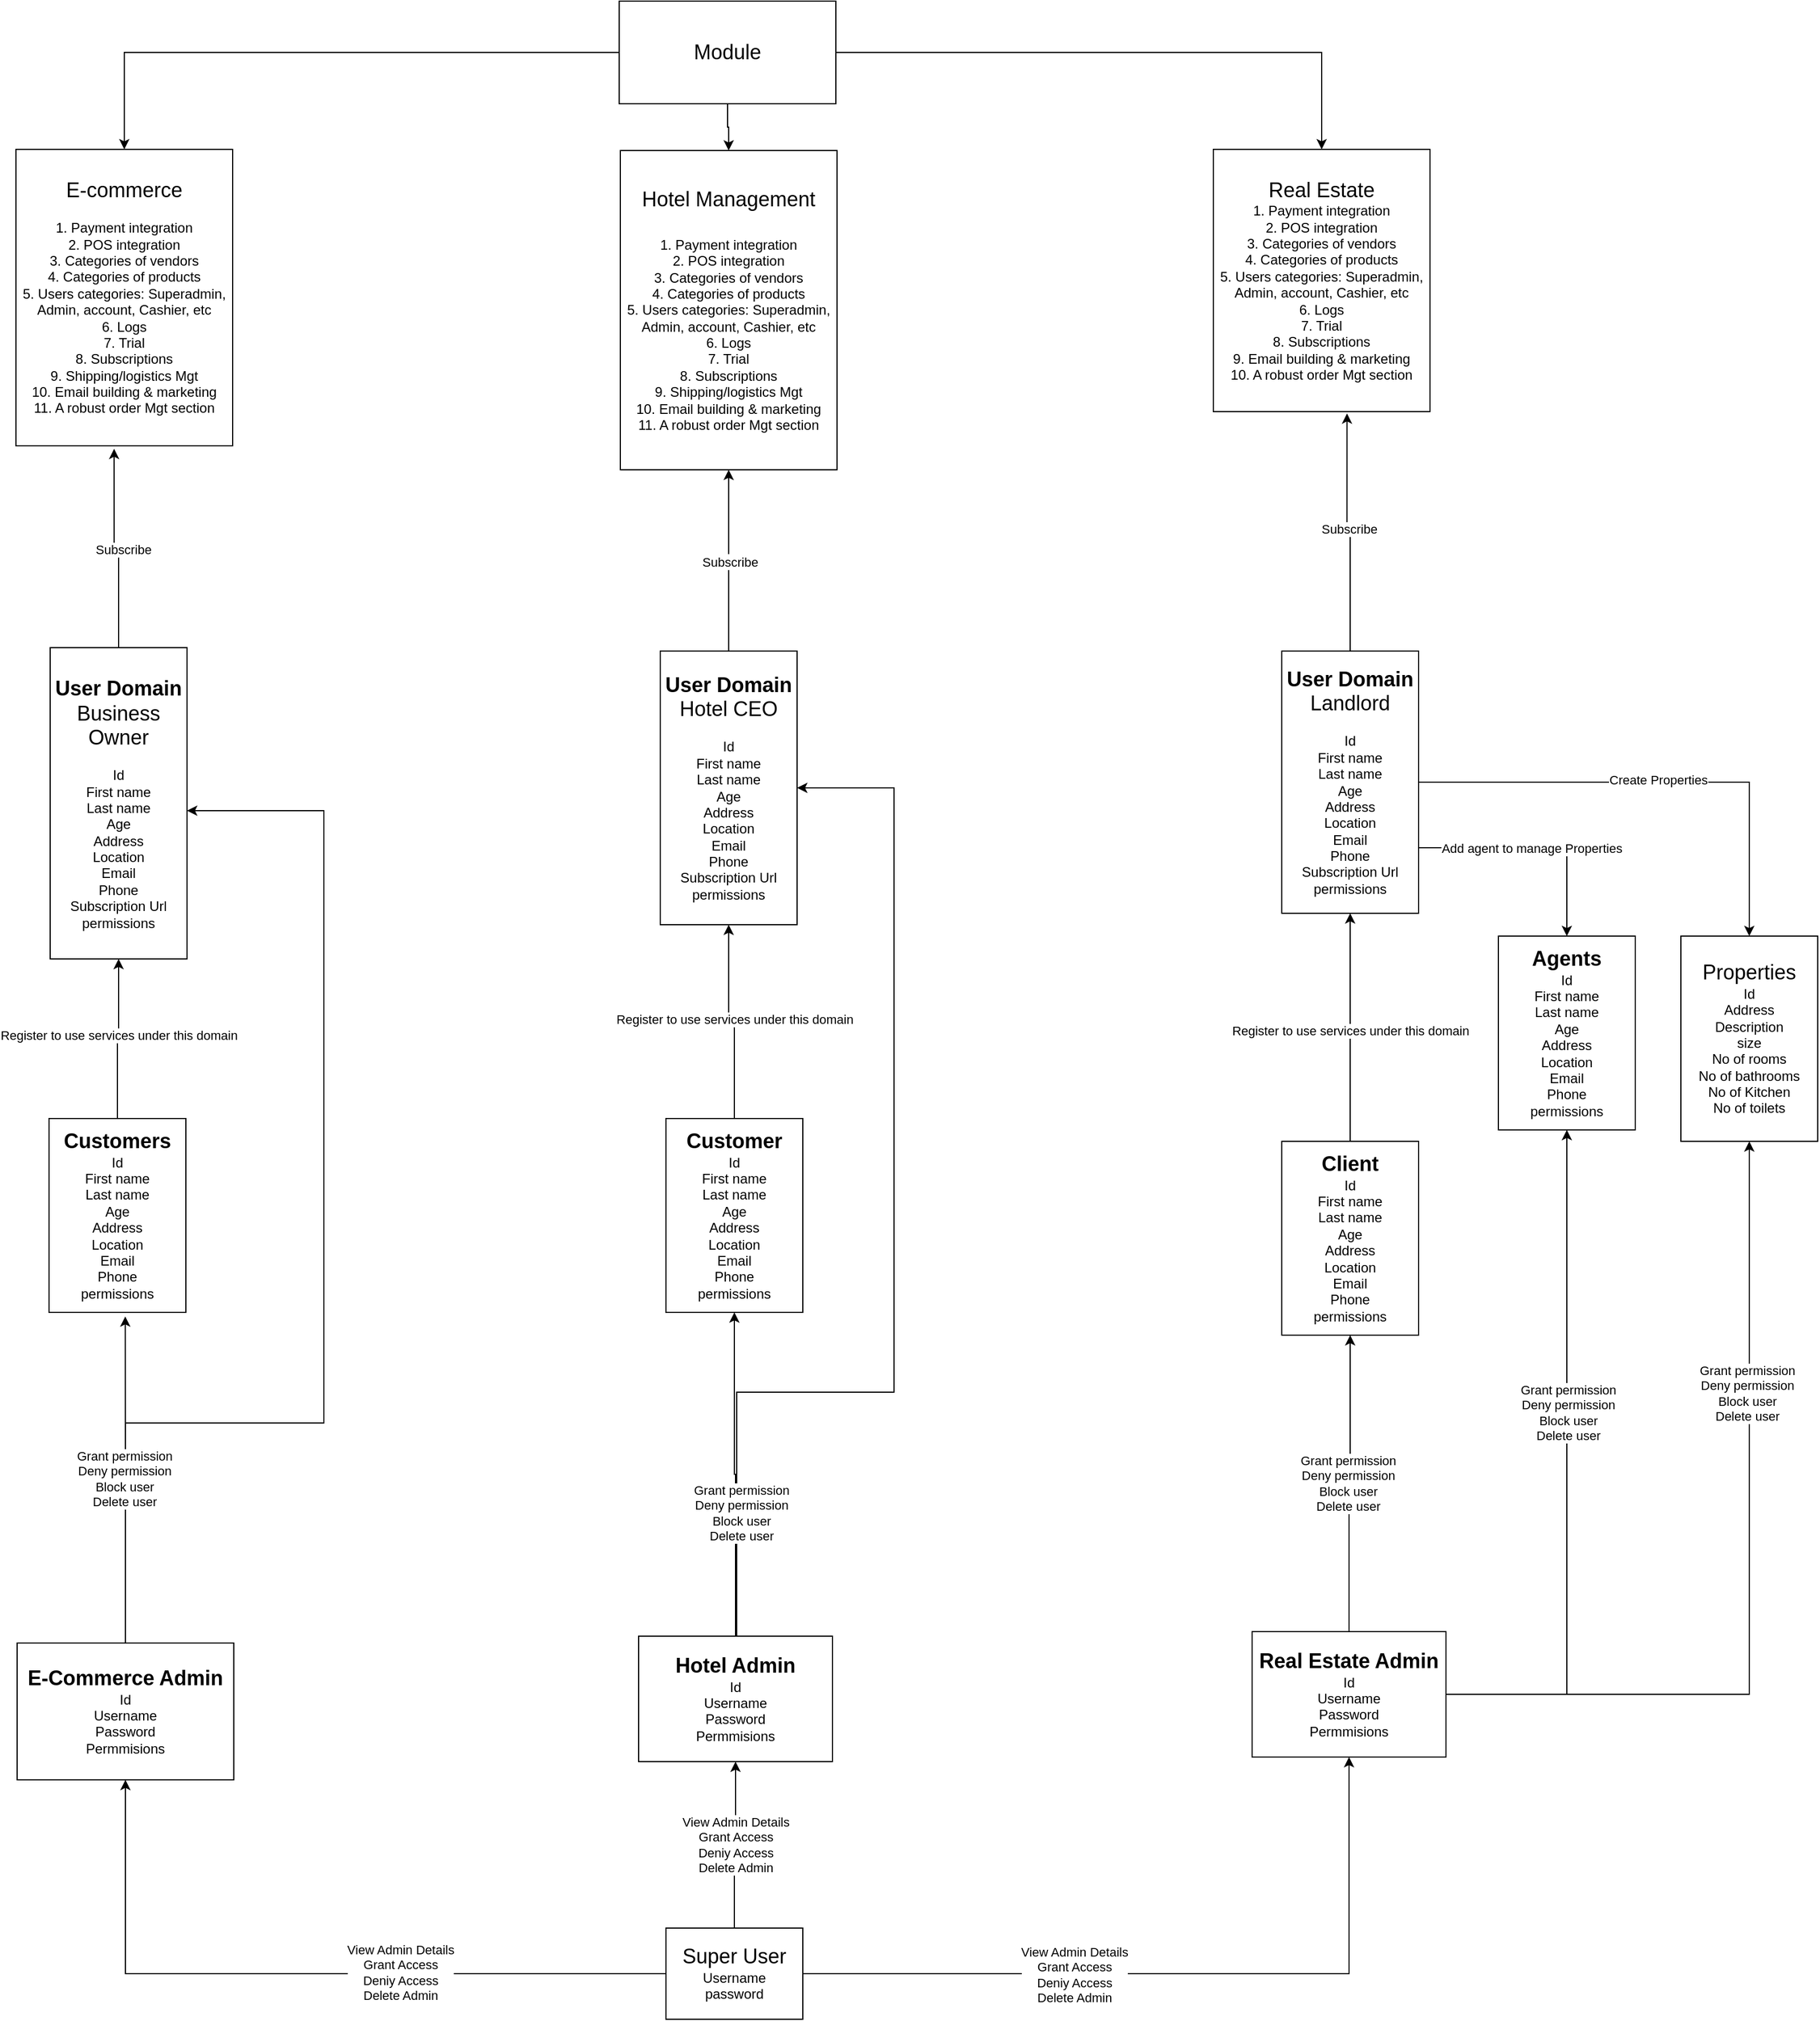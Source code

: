 <mxfile version="22.1.21" type="github">
  <diagram name="Page-1" id="74e2e168-ea6b-b213-b513-2b3c1d86103e">
    <mxGraphModel dx="8000" dy="4595" grid="1" gridSize="10" guides="1" tooltips="1" connect="1" arrows="1" fold="1" page="1" pageScale="1" pageWidth="1100" pageHeight="850" background="none" math="0" shadow="0">
      <root>
        <mxCell id="0" />
        <mxCell id="1" parent="0" />
        <mxCell id="xUWJb8Z6s4xyunuXyuDp-6" value="" style="edgeStyle=orthogonalEdgeStyle;rounded=0;orthogonalLoop=1;jettySize=auto;html=1;" edge="1" parent="1" source="xUWJb8Z6s4xyunuXyuDp-1" target="xUWJb8Z6s4xyunuXyuDp-5">
          <mxGeometry relative="1" as="geometry" />
        </mxCell>
        <mxCell id="xUWJb8Z6s4xyunuXyuDp-8" value="" style="edgeStyle=orthogonalEdgeStyle;rounded=0;orthogonalLoop=1;jettySize=auto;html=1;" edge="1" parent="1" source="xUWJb8Z6s4xyunuXyuDp-1" target="xUWJb8Z6s4xyunuXyuDp-7">
          <mxGeometry relative="1" as="geometry" />
        </mxCell>
        <mxCell id="xUWJb8Z6s4xyunuXyuDp-10" value="" style="edgeStyle=orthogonalEdgeStyle;rounded=0;orthogonalLoop=1;jettySize=auto;html=1;" edge="1" parent="1" source="xUWJb8Z6s4xyunuXyuDp-1" target="xUWJb8Z6s4xyunuXyuDp-9">
          <mxGeometry relative="1" as="geometry" />
        </mxCell>
        <mxCell id="xUWJb8Z6s4xyunuXyuDp-1" value="&lt;font style=&quot;font-size: 18px;&quot;&gt;Module&lt;/font&gt;" style="rounded=0;whiteSpace=wrap;html=1;" vertex="1" parent="1">
          <mxGeometry x="439" y="-210" width="190" height="90" as="geometry" />
        </mxCell>
        <mxCell id="xUWJb8Z6s4xyunuXyuDp-5" value="&lt;font style=&quot;&quot;&gt;&lt;font style=&quot;font-size: 18px;&quot;&gt;E-commerce&lt;br&gt;&lt;/font&gt;&lt;br&gt;&lt;div style=&quot;font-size: 12px;&quot;&gt;1. Payment integration&lt;/div&gt;&lt;div style=&quot;font-size: 12px;&quot;&gt;2. POS integration&lt;/div&gt;&lt;div style=&quot;font-size: 12px;&quot;&gt;3. Categories of vendors&lt;/div&gt;&lt;div style=&quot;font-size: 12px;&quot;&gt;4. Categories of products&lt;/div&gt;&lt;div style=&quot;font-size: 12px;&quot;&gt;5. Users categories: Superadmin, Admin, account, Cashier, etc&lt;/div&gt;&lt;div style=&quot;font-size: 12px;&quot;&gt;6. Logs&lt;/div&gt;&lt;div style=&quot;font-size: 12px;&quot;&gt;7. Trial&lt;/div&gt;&lt;div style=&quot;font-size: 12px;&quot;&gt;8. Subscriptions&lt;/div&gt;&lt;div style=&quot;font-size: 12px;&quot;&gt;9. Shipping/logistics Mgt&lt;/div&gt;&lt;div style=&quot;font-size: 12px;&quot;&gt;10. Email building &amp;amp; marketing&lt;/div&gt;&lt;div style=&quot;font-size: 12px;&quot;&gt;11. A robust order Mgt section&lt;/div&gt;&lt;/font&gt;" style="rounded=0;whiteSpace=wrap;html=1;align=center;" vertex="1" parent="1">
          <mxGeometry x="-90" y="-80" width="190" height="260" as="geometry" />
        </mxCell>
        <mxCell id="xUWJb8Z6s4xyunuXyuDp-7" value="&lt;font style=&quot;font-size: 18px;&quot;&gt;Hotel Management&lt;br&gt;&lt;br&gt;&lt;div style=&quot;border-color: var(--border-color); font-size: 12px;&quot;&gt;1. Payment integration&lt;/div&gt;&lt;div style=&quot;border-color: var(--border-color); font-size: 12px;&quot;&gt;2. POS integration&lt;/div&gt;&lt;div style=&quot;border-color: var(--border-color); font-size: 12px;&quot;&gt;3. Categories of vendors&lt;/div&gt;&lt;div style=&quot;border-color: var(--border-color); font-size: 12px;&quot;&gt;4. Categories of products&lt;/div&gt;&lt;div style=&quot;border-color: var(--border-color); font-size: 12px;&quot;&gt;5. Users categories: Superadmin, Admin, account, Cashier, etc&lt;/div&gt;&lt;div style=&quot;border-color: var(--border-color); font-size: 12px;&quot;&gt;6. Logs&lt;/div&gt;&lt;div style=&quot;border-color: var(--border-color); font-size: 12px;&quot;&gt;7. Trial&lt;/div&gt;&lt;div style=&quot;border-color: var(--border-color); font-size: 12px;&quot;&gt;8. Subscriptions&lt;/div&gt;&lt;div style=&quot;border-color: var(--border-color); font-size: 12px;&quot;&gt;9. Shipping/logistics Mgt&lt;/div&gt;&lt;div style=&quot;border-color: var(--border-color); font-size: 12px;&quot;&gt;10. Email building &amp;amp; marketing&lt;/div&gt;&lt;div style=&quot;border-color: var(--border-color); font-size: 12px;&quot;&gt;11. A robust order Mgt section&lt;/div&gt;&lt;/font&gt;" style="rounded=0;whiteSpace=wrap;html=1;" vertex="1" parent="1">
          <mxGeometry x="440" y="-79" width="190" height="280" as="geometry" />
        </mxCell>
        <mxCell id="xUWJb8Z6s4xyunuXyuDp-9" value="&lt;font style=&quot;font-size: 18px;&quot;&gt;Real Estate&lt;br&gt;&lt;div style=&quot;border-color: var(--border-color); font-size: 12px;&quot;&gt;1. Payment integration&lt;/div&gt;&lt;div style=&quot;border-color: var(--border-color); font-size: 12px;&quot;&gt;2. POS integration&lt;/div&gt;&lt;div style=&quot;border-color: var(--border-color); font-size: 12px;&quot;&gt;3. Categories of vendors&lt;/div&gt;&lt;div style=&quot;border-color: var(--border-color); font-size: 12px;&quot;&gt;4. Categories of products&lt;/div&gt;&lt;div style=&quot;border-color: var(--border-color); font-size: 12px;&quot;&gt;5. Users categories: Superadmin, Admin, account, Cashier, etc&lt;/div&gt;&lt;div style=&quot;border-color: var(--border-color); font-size: 12px;&quot;&gt;6. Logs&lt;/div&gt;&lt;div style=&quot;border-color: var(--border-color); font-size: 12px;&quot;&gt;7. Trial&lt;/div&gt;&lt;div style=&quot;border-color: var(--border-color); font-size: 12px;&quot;&gt;8. Subscriptions&lt;/div&gt;&lt;div style=&quot;border-color: var(--border-color); font-size: 12px;&quot;&gt;9. Email building &amp;amp; marketing&lt;/div&gt;&lt;div style=&quot;border-color: var(--border-color); font-size: 12px;&quot;&gt;10. A robust order Mgt section&lt;/div&gt;&lt;/font&gt;" style="rounded=0;whiteSpace=wrap;html=1;" vertex="1" parent="1">
          <mxGeometry x="960" y="-80" width="190" height="230" as="geometry" />
        </mxCell>
        <mxCell id="xUWJb8Z6s4xyunuXyuDp-37" style="edgeStyle=orthogonalEdgeStyle;rounded=0;orthogonalLoop=1;jettySize=auto;html=1;exitX=1;exitY=0.75;exitDx=0;exitDy=0;entryX=0.5;entryY=0;entryDx=0;entryDy=0;" edge="1" parent="1" source="xUWJb8Z6s4xyunuXyuDp-11" target="xUWJb8Z6s4xyunuXyuDp-28">
          <mxGeometry relative="1" as="geometry" />
        </mxCell>
        <mxCell id="xUWJb8Z6s4xyunuXyuDp-39" value="Add agent to manage Properties" style="edgeLabel;html=1;align=center;verticalAlign=middle;resizable=0;points=[];" vertex="1" connectable="0" parent="xUWJb8Z6s4xyunuXyuDp-37">
          <mxGeometry x="-0.053" relative="1" as="geometry">
            <mxPoint as="offset" />
          </mxGeometry>
        </mxCell>
        <mxCell id="xUWJb8Z6s4xyunuXyuDp-11" value="&lt;font style=&quot;font-size: 18px;&quot;&gt;&lt;b&gt;&lt;font style=&quot;&quot;&gt;User Domain&lt;br&gt;&lt;/font&gt;&lt;/b&gt;Landlord&lt;br&gt;&lt;/font&gt;&lt;br&gt;Id&lt;br&gt;First name&lt;br&gt;Last name&lt;br&gt;Age&lt;br&gt;Address&lt;br&gt;Location&lt;br&gt;Email&lt;br&gt;Phone&lt;br&gt;Subscription Url&lt;br&gt;permissions" style="rounded=0;whiteSpace=wrap;html=1;" vertex="1" parent="1">
          <mxGeometry x="1020" y="360" width="120" height="230" as="geometry" />
        </mxCell>
        <mxCell id="xUWJb8Z6s4xyunuXyuDp-71" style="edgeStyle=orthogonalEdgeStyle;rounded=0;orthogonalLoop=1;jettySize=auto;html=1;entryX=0.5;entryY=1;entryDx=0;entryDy=0;" edge="1" parent="1" source="xUWJb8Z6s4xyunuXyuDp-12" target="xUWJb8Z6s4xyunuXyuDp-52">
          <mxGeometry relative="1" as="geometry" />
        </mxCell>
        <mxCell id="xUWJb8Z6s4xyunuXyuDp-72" style="edgeStyle=orthogonalEdgeStyle;rounded=0;orthogonalLoop=1;jettySize=auto;html=1;entryX=1;entryY=0.5;entryDx=0;entryDy=0;" edge="1" parent="1" source="xUWJb8Z6s4xyunuXyuDp-12" target="xUWJb8Z6s4xyunuXyuDp-40">
          <mxGeometry relative="1" as="geometry">
            <Array as="points">
              <mxPoint x="542" y="1010" />
              <mxPoint x="680" y="1010" />
              <mxPoint x="680" y="480" />
            </Array>
          </mxGeometry>
        </mxCell>
        <mxCell id="xUWJb8Z6s4xyunuXyuDp-73" value="Text" style="edgeLabel;html=1;align=center;verticalAlign=middle;resizable=0;points=[];" vertex="1" connectable="0" parent="xUWJb8Z6s4xyunuXyuDp-72">
          <mxGeometry x="-0.775" relative="1" as="geometry">
            <mxPoint as="offset" />
          </mxGeometry>
        </mxCell>
        <mxCell id="xUWJb8Z6s4xyunuXyuDp-74" value="Grant permission&lt;br style=&quot;border-color: var(--border-color);&quot;&gt;Deny permission&lt;br style=&quot;border-color: var(--border-color);&quot;&gt;Block user&lt;br style=&quot;border-color: var(--border-color);&quot;&gt;Delete user" style="edgeLabel;html=1;align=center;verticalAlign=middle;resizable=0;points=[];" vertex="1" connectable="0" parent="xUWJb8Z6s4xyunuXyuDp-72">
          <mxGeometry x="-0.777" y="-4" relative="1" as="geometry">
            <mxPoint as="offset" />
          </mxGeometry>
        </mxCell>
        <mxCell id="xUWJb8Z6s4xyunuXyuDp-12" value="&lt;font style=&quot;&quot;&gt;&lt;b style=&quot;font-size: 18px;&quot;&gt;Hotel Admin&lt;/b&gt;&lt;br&gt;&lt;font style=&quot;font-size: 12px;&quot;&gt;Id&lt;br&gt;&lt;/font&gt;Username&lt;br&gt;Password&lt;br&gt;Permmisions&lt;br&gt;&lt;/font&gt;" style="rounded=0;whiteSpace=wrap;html=1;" vertex="1" parent="1">
          <mxGeometry x="456" y="1224" width="170" height="110" as="geometry" />
        </mxCell>
        <mxCell id="xUWJb8Z6s4xyunuXyuDp-34" style="edgeStyle=orthogonalEdgeStyle;rounded=0;orthogonalLoop=1;jettySize=auto;html=1;exitX=0.5;exitY=0;exitDx=0;exitDy=0;entryX=0.5;entryY=1;entryDx=0;entryDy=0;" edge="1" parent="1" source="xUWJb8Z6s4xyunuXyuDp-13" target="xUWJb8Z6s4xyunuXyuDp-12">
          <mxGeometry relative="1" as="geometry" />
        </mxCell>
        <mxCell id="xUWJb8Z6s4xyunuXyuDp-35" value="View Admin Details&lt;br&gt;Grant Access&lt;br&gt;Deniy Access&lt;br&gt;Delete Admin" style="edgeLabel;html=1;align=center;verticalAlign=middle;resizable=0;points=[];" vertex="1" connectable="0" parent="xUWJb8Z6s4xyunuXyuDp-34">
          <mxGeometry x="0.005" relative="1" as="geometry">
            <mxPoint as="offset" />
          </mxGeometry>
        </mxCell>
        <mxCell id="xUWJb8Z6s4xyunuXyuDp-67" style="edgeStyle=orthogonalEdgeStyle;rounded=0;orthogonalLoop=1;jettySize=auto;html=1;entryX=0.5;entryY=1;entryDx=0;entryDy=0;" edge="1" parent="1" source="xUWJb8Z6s4xyunuXyuDp-13" target="xUWJb8Z6s4xyunuXyuDp-58">
          <mxGeometry relative="1" as="geometry" />
        </mxCell>
        <mxCell id="xUWJb8Z6s4xyunuXyuDp-68" value="View Admin Details&lt;br style=&quot;border-color: var(--border-color);&quot;&gt;Grant Access&lt;br style=&quot;border-color: var(--border-color);&quot;&gt;Deniy Access&lt;br style=&quot;border-color: var(--border-color);&quot;&gt;Delete Admin" style="edgeLabel;html=1;align=center;verticalAlign=middle;resizable=0;points=[];" vertex="1" connectable="0" parent="xUWJb8Z6s4xyunuXyuDp-67">
          <mxGeometry x="-0.275" y="-1" relative="1" as="geometry">
            <mxPoint as="offset" />
          </mxGeometry>
        </mxCell>
        <mxCell id="xUWJb8Z6s4xyunuXyuDp-69" style="edgeStyle=orthogonalEdgeStyle;rounded=0;orthogonalLoop=1;jettySize=auto;html=1;entryX=0.5;entryY=1;entryDx=0;entryDy=0;" edge="1" parent="1" source="xUWJb8Z6s4xyunuXyuDp-13" target="xUWJb8Z6s4xyunuXyuDp-59">
          <mxGeometry relative="1" as="geometry" />
        </mxCell>
        <mxCell id="xUWJb8Z6s4xyunuXyuDp-70" value="View Admin Details&lt;br style=&quot;border-color: var(--border-color);&quot;&gt;Grant Access&lt;br style=&quot;border-color: var(--border-color);&quot;&gt;Deniy Access&lt;br style=&quot;border-color: var(--border-color);&quot;&gt;Delete Admin" style="edgeLabel;html=1;align=center;verticalAlign=middle;resizable=0;points=[];" vertex="1" connectable="0" parent="xUWJb8Z6s4xyunuXyuDp-69">
          <mxGeometry x="-0.289" y="-1" relative="1" as="geometry">
            <mxPoint as="offset" />
          </mxGeometry>
        </mxCell>
        <mxCell id="xUWJb8Z6s4xyunuXyuDp-13" value="&lt;font style=&quot;font-size: 18px;&quot;&gt;Super User&lt;/font&gt;&lt;br&gt;Username&lt;br&gt;password" style="rounded=0;whiteSpace=wrap;html=1;" vertex="1" parent="1">
          <mxGeometry x="480" y="1480" width="120" height="80" as="geometry" />
        </mxCell>
        <mxCell id="xUWJb8Z6s4xyunuXyuDp-18" value="" style="endArrow=classic;html=1;rounded=0;entryX=0.5;entryY=1;entryDx=0;entryDy=0;" edge="1" parent="1" target="xUWJb8Z6s4xyunuXyuDp-7">
          <mxGeometry relative="1" as="geometry">
            <mxPoint x="535" y="360" as="sourcePoint" />
            <mxPoint x="620" y="370" as="targetPoint" />
          </mxGeometry>
        </mxCell>
        <mxCell id="xUWJb8Z6s4xyunuXyuDp-19" value="Label" style="edgeLabel;resizable=0;html=1;align=center;verticalAlign=middle;" connectable="0" vertex="1" parent="xUWJb8Z6s4xyunuXyuDp-18">
          <mxGeometry relative="1" as="geometry" />
        </mxCell>
        <mxCell id="xUWJb8Z6s4xyunuXyuDp-20" value="Subscribe" style="edgeLabel;html=1;align=center;verticalAlign=middle;resizable=0;points=[];" vertex="1" connectable="0" parent="xUWJb8Z6s4xyunuXyuDp-18">
          <mxGeometry x="-0.013" y="-8" relative="1" as="geometry">
            <mxPoint x="-7" as="offset" />
          </mxGeometry>
        </mxCell>
        <mxCell id="xUWJb8Z6s4xyunuXyuDp-28" value="&lt;font style=&quot;font-size: 18px;&quot;&gt;&lt;b&gt;Agents&lt;/b&gt;&lt;/font&gt;&lt;br&gt;Id&lt;br style=&quot;border-color: var(--border-color);&quot;&gt;First name&lt;br style=&quot;border-color: var(--border-color);&quot;&gt;Last name&lt;br style=&quot;border-color: var(--border-color);&quot;&gt;Age&lt;br style=&quot;border-color: var(--border-color);&quot;&gt;Address&lt;br style=&quot;border-color: var(--border-color);&quot;&gt;Location&lt;br style=&quot;border-color: var(--border-color);&quot;&gt;Email&lt;br style=&quot;border-color: var(--border-color);&quot;&gt;Phone&lt;br style=&quot;border-color: var(--border-color);&quot;&gt;permissions" style="rounded=0;whiteSpace=wrap;html=1;" vertex="1" parent="1">
          <mxGeometry x="1210" y="610" width="120" height="170" as="geometry" />
        </mxCell>
        <mxCell id="xUWJb8Z6s4xyunuXyuDp-30" style="edgeStyle=orthogonalEdgeStyle;rounded=0;orthogonalLoop=1;jettySize=auto;html=1;exitX=0.5;exitY=1;exitDx=0;exitDy=0;" edge="1" parent="1" source="xUWJb8Z6s4xyunuXyuDp-28" target="xUWJb8Z6s4xyunuXyuDp-28">
          <mxGeometry relative="1" as="geometry" />
        </mxCell>
        <mxCell id="xUWJb8Z6s4xyunuXyuDp-31" value="&lt;font style=&quot;font-size: 18px;&quot;&gt;Properties&lt;/font&gt;&lt;br&gt;Id&lt;br&gt;Address&lt;br&gt;Description&lt;br&gt;size&lt;br&gt;No of rooms&lt;br&gt;No of bathrooms&lt;br&gt;No of Kitchen&lt;br&gt;No of toilets" style="rounded=0;whiteSpace=wrap;html=1;" vertex="1" parent="1">
          <mxGeometry x="1370" y="610" width="120" height="180" as="geometry" />
        </mxCell>
        <mxCell id="xUWJb8Z6s4xyunuXyuDp-40" value="&lt;font style=&quot;font-size: 18px;&quot;&gt;&lt;b&gt;&lt;font style=&quot;&quot;&gt;User Domain&lt;br&gt;&lt;/font&gt;&lt;/b&gt;Hotel CEO&lt;br&gt;&lt;/font&gt;&lt;br&gt;Id&lt;br&gt;First name&lt;br&gt;Last name&lt;br&gt;Age&lt;br&gt;Address&lt;br&gt;Location&lt;br&gt;Email&lt;br&gt;Phone&lt;br&gt;Subscription Url&lt;br&gt;permissions" style="rounded=0;whiteSpace=wrap;html=1;" vertex="1" parent="1">
          <mxGeometry x="475" y="360" width="120" height="240" as="geometry" />
        </mxCell>
        <mxCell id="xUWJb8Z6s4xyunuXyuDp-41" value="&lt;font style=&quot;font-size: 18px;&quot;&gt;&lt;b&gt;&lt;font style=&quot;&quot;&gt;User Domain&lt;br&gt;&lt;/font&gt;&lt;/b&gt;Business Owner&lt;br&gt;&lt;/font&gt;&lt;br&gt;Id&lt;br&gt;First name&lt;br&gt;Last name&lt;br&gt;Age&lt;br&gt;Address&lt;br&gt;Location&lt;br&gt;Email&lt;br&gt;Phone&lt;br&gt;Subscription Url&lt;br&gt;permissions" style="rounded=0;whiteSpace=wrap;html=1;" vertex="1" parent="1">
          <mxGeometry x="-60" y="357" width="120" height="273" as="geometry" />
        </mxCell>
        <mxCell id="xUWJb8Z6s4xyunuXyuDp-42" style="edgeStyle=orthogonalEdgeStyle;rounded=0;orthogonalLoop=1;jettySize=auto;html=1;entryX=0.5;entryY=0;entryDx=0;entryDy=0;" edge="1" parent="1" source="xUWJb8Z6s4xyunuXyuDp-11" target="xUWJb8Z6s4xyunuXyuDp-31">
          <mxGeometry relative="1" as="geometry" />
        </mxCell>
        <mxCell id="xUWJb8Z6s4xyunuXyuDp-43" value="Create Properties" style="edgeLabel;html=1;align=center;verticalAlign=middle;resizable=0;points=[];" vertex="1" connectable="0" parent="xUWJb8Z6s4xyunuXyuDp-42">
          <mxGeometry x="-0.015" y="2" relative="1" as="geometry">
            <mxPoint as="offset" />
          </mxGeometry>
        </mxCell>
        <mxCell id="xUWJb8Z6s4xyunuXyuDp-44" style="edgeStyle=orthogonalEdgeStyle;rounded=0;orthogonalLoop=1;jettySize=auto;html=1;entryX=0.617;entryY=1.007;entryDx=0;entryDy=0;entryPerimeter=0;" edge="1" parent="1" source="xUWJb8Z6s4xyunuXyuDp-11" target="xUWJb8Z6s4xyunuXyuDp-9">
          <mxGeometry relative="1" as="geometry" />
        </mxCell>
        <mxCell id="xUWJb8Z6s4xyunuXyuDp-45" value="Subscribe" style="edgeLabel;html=1;align=center;verticalAlign=middle;resizable=0;points=[];" vertex="1" connectable="0" parent="xUWJb8Z6s4xyunuXyuDp-44">
          <mxGeometry x="0.01" y="-2" relative="1" as="geometry">
            <mxPoint as="offset" />
          </mxGeometry>
        </mxCell>
        <mxCell id="xUWJb8Z6s4xyunuXyuDp-46" style="edgeStyle=orthogonalEdgeStyle;rounded=0;orthogonalLoop=1;jettySize=auto;html=1;entryX=0.453;entryY=1.01;entryDx=0;entryDy=0;entryPerimeter=0;" edge="1" parent="1" source="xUWJb8Z6s4xyunuXyuDp-41" target="xUWJb8Z6s4xyunuXyuDp-5">
          <mxGeometry relative="1" as="geometry" />
        </mxCell>
        <mxCell id="xUWJb8Z6s4xyunuXyuDp-47" value="Subscribe" style="edgeLabel;html=1;align=center;verticalAlign=middle;resizable=0;points=[];" vertex="1" connectable="0" parent="xUWJb8Z6s4xyunuXyuDp-46">
          <mxGeometry x="-0.012" y="-2" relative="1" as="geometry">
            <mxPoint x="2" y="2" as="offset" />
          </mxGeometry>
        </mxCell>
        <mxCell id="xUWJb8Z6s4xyunuXyuDp-76" style="edgeStyle=orthogonalEdgeStyle;rounded=0;orthogonalLoop=1;jettySize=auto;html=1;entryX=0.5;entryY=1;entryDx=0;entryDy=0;" edge="1" parent="1" source="xUWJb8Z6s4xyunuXyuDp-49" target="xUWJb8Z6s4xyunuXyuDp-11">
          <mxGeometry relative="1" as="geometry" />
        </mxCell>
        <mxCell id="xUWJb8Z6s4xyunuXyuDp-77" value="Register to use services under this domain" style="edgeLabel;html=1;align=center;verticalAlign=middle;resizable=0;points=[];" vertex="1" connectable="0" parent="xUWJb8Z6s4xyunuXyuDp-76">
          <mxGeometry x="-0.026" relative="1" as="geometry">
            <mxPoint as="offset" />
          </mxGeometry>
        </mxCell>
        <mxCell id="xUWJb8Z6s4xyunuXyuDp-49" value="&lt;span style=&quot;font-size: 18px;&quot;&gt;&lt;b&gt;Client&lt;/b&gt;&lt;/span&gt;&lt;br&gt;Id&lt;br style=&quot;border-color: var(--border-color);&quot;&gt;First name&lt;br style=&quot;border-color: var(--border-color);&quot;&gt;Last name&lt;br style=&quot;border-color: var(--border-color);&quot;&gt;Age&lt;br style=&quot;border-color: var(--border-color);&quot;&gt;Address&lt;br style=&quot;border-color: var(--border-color);&quot;&gt;Location&lt;br style=&quot;border-color: var(--border-color);&quot;&gt;Email&lt;br style=&quot;border-color: var(--border-color);&quot;&gt;Phone&lt;br style=&quot;border-color: var(--border-color);&quot;&gt;permissions" style="rounded=0;whiteSpace=wrap;html=1;" vertex="1" parent="1">
          <mxGeometry x="1020" y="790" width="120" height="170" as="geometry" />
        </mxCell>
        <mxCell id="xUWJb8Z6s4xyunuXyuDp-56" style="edgeStyle=orthogonalEdgeStyle;rounded=0;orthogonalLoop=1;jettySize=auto;html=1;entryX=0.5;entryY=1;entryDx=0;entryDy=0;" edge="1" parent="1" source="xUWJb8Z6s4xyunuXyuDp-52" target="xUWJb8Z6s4xyunuXyuDp-40">
          <mxGeometry relative="1" as="geometry" />
        </mxCell>
        <mxCell id="xUWJb8Z6s4xyunuXyuDp-57" value="Register to use services under this domain" style="edgeLabel;html=1;align=center;verticalAlign=middle;resizable=0;points=[];" vertex="1" connectable="0" parent="xUWJb8Z6s4xyunuXyuDp-56">
          <mxGeometry x="-0.028" y="-2" relative="1" as="geometry">
            <mxPoint as="offset" />
          </mxGeometry>
        </mxCell>
        <mxCell id="xUWJb8Z6s4xyunuXyuDp-52" value="&lt;span style=&quot;font-size: 18px;&quot;&gt;&lt;b&gt;Customer&lt;/b&gt;&lt;/span&gt;&lt;br&gt;Id&lt;br style=&quot;border-color: var(--border-color);&quot;&gt;First name&lt;br style=&quot;border-color: var(--border-color);&quot;&gt;Last name&lt;br style=&quot;border-color: var(--border-color);&quot;&gt;Age&lt;br style=&quot;border-color: var(--border-color);&quot;&gt;Address&lt;br style=&quot;border-color: var(--border-color);&quot;&gt;Location&lt;br style=&quot;border-color: var(--border-color);&quot;&gt;Email&lt;br style=&quot;border-color: var(--border-color);&quot;&gt;Phone&lt;br style=&quot;border-color: var(--border-color);&quot;&gt;permissions" style="rounded=0;whiteSpace=wrap;html=1;" vertex="1" parent="1">
          <mxGeometry x="480" y="770" width="120" height="170" as="geometry" />
        </mxCell>
        <mxCell id="xUWJb8Z6s4xyunuXyuDp-54" style="edgeStyle=orthogonalEdgeStyle;rounded=0;orthogonalLoop=1;jettySize=auto;html=1;entryX=0.5;entryY=1;entryDx=0;entryDy=0;" edge="1" parent="1" source="xUWJb8Z6s4xyunuXyuDp-53" target="xUWJb8Z6s4xyunuXyuDp-41">
          <mxGeometry relative="1" as="geometry" />
        </mxCell>
        <mxCell id="xUWJb8Z6s4xyunuXyuDp-55" value="Register to use services under this domain" style="edgeLabel;html=1;align=center;verticalAlign=middle;resizable=0;points=[];" vertex="1" connectable="0" parent="xUWJb8Z6s4xyunuXyuDp-54">
          <mxGeometry x="0.047" relative="1" as="geometry">
            <mxPoint as="offset" />
          </mxGeometry>
        </mxCell>
        <mxCell id="xUWJb8Z6s4xyunuXyuDp-53" value="&lt;span style=&quot;font-size: 18px;&quot;&gt;&lt;b&gt;Customers&lt;/b&gt;&lt;/span&gt;&lt;br&gt;Id&lt;br style=&quot;border-color: var(--border-color);&quot;&gt;First name&lt;br style=&quot;border-color: var(--border-color);&quot;&gt;Last name&lt;br style=&quot;border-color: var(--border-color);&quot;&gt;Age&lt;br style=&quot;border-color: var(--border-color);&quot;&gt;Address&lt;br style=&quot;border-color: var(--border-color);&quot;&gt;Location&lt;br style=&quot;border-color: var(--border-color);&quot;&gt;Email&lt;br style=&quot;border-color: var(--border-color);&quot;&gt;Phone&lt;br style=&quot;border-color: var(--border-color);&quot;&gt;permissions" style="rounded=0;whiteSpace=wrap;html=1;" vertex="1" parent="1">
          <mxGeometry x="-61" y="770" width="120" height="170" as="geometry" />
        </mxCell>
        <mxCell id="xUWJb8Z6s4xyunuXyuDp-62" style="edgeStyle=orthogonalEdgeStyle;rounded=0;orthogonalLoop=1;jettySize=auto;html=1;" edge="1" parent="1">
          <mxGeometry relative="1" as="geometry">
            <mxPoint x="6" y="1136.5" as="sourcePoint" />
            <mxPoint x="60" y="500" as="targetPoint" />
            <Array as="points">
              <mxPoint x="6" y="1037" />
              <mxPoint x="180" y="1037" />
              <mxPoint x="180" y="500" />
              <mxPoint x="60" y="500" />
            </Array>
          </mxGeometry>
        </mxCell>
        <mxCell id="xUWJb8Z6s4xyunuXyuDp-58" value="&lt;font style=&quot;&quot;&gt;&lt;b style=&quot;font-size: 18px;&quot;&gt;E-Commerce Admin&lt;/b&gt;&lt;br&gt;&lt;font style=&quot;font-size: 12px;&quot;&gt;Id&lt;br&gt;&lt;/font&gt;Username&lt;br&gt;Password&lt;br&gt;Permmisions&lt;br&gt;&lt;/font&gt;" style="rounded=0;whiteSpace=wrap;html=1;" vertex="1" parent="1">
          <mxGeometry x="-89" y="1230" width="190" height="120" as="geometry" />
        </mxCell>
        <mxCell id="xUWJb8Z6s4xyunuXyuDp-75" style="edgeStyle=orthogonalEdgeStyle;rounded=0;orthogonalLoop=1;jettySize=auto;html=1;entryX=0.5;entryY=1;entryDx=0;entryDy=0;" edge="1" parent="1" source="xUWJb8Z6s4xyunuXyuDp-59" target="xUWJb8Z6s4xyunuXyuDp-49">
          <mxGeometry relative="1" as="geometry" />
        </mxCell>
        <mxCell id="xUWJb8Z6s4xyunuXyuDp-78" value="Grant permission&lt;br style=&quot;border-color: var(--border-color);&quot;&gt;Deny permission&lt;br style=&quot;border-color: var(--border-color);&quot;&gt;Block user&lt;br style=&quot;border-color: var(--border-color);&quot;&gt;Delete user" style="edgeLabel;html=1;align=center;verticalAlign=middle;resizable=0;points=[];" vertex="1" connectable="0" parent="xUWJb8Z6s4xyunuXyuDp-75">
          <mxGeometry x="-0.004" y="1" relative="1" as="geometry">
            <mxPoint x="-1" y="1" as="offset" />
          </mxGeometry>
        </mxCell>
        <mxCell id="xUWJb8Z6s4xyunuXyuDp-79" style="edgeStyle=orthogonalEdgeStyle;rounded=0;orthogonalLoop=1;jettySize=auto;html=1;" edge="1" parent="1" source="xUWJb8Z6s4xyunuXyuDp-59" target="xUWJb8Z6s4xyunuXyuDp-28">
          <mxGeometry relative="1" as="geometry" />
        </mxCell>
        <mxCell id="xUWJb8Z6s4xyunuXyuDp-81" value="Grant permission&lt;br style=&quot;border-color: var(--border-color);&quot;&gt;Deny permission&lt;br style=&quot;border-color: var(--border-color);&quot;&gt;Block user&lt;br style=&quot;border-color: var(--border-color);&quot;&gt;Delete user" style="edgeLabel;html=1;align=center;verticalAlign=middle;resizable=0;points=[];" vertex="1" connectable="0" parent="xUWJb8Z6s4xyunuXyuDp-79">
          <mxGeometry x="0.177" y="-1" relative="1" as="geometry">
            <mxPoint as="offset" />
          </mxGeometry>
        </mxCell>
        <mxCell id="xUWJb8Z6s4xyunuXyuDp-80" style="edgeStyle=orthogonalEdgeStyle;rounded=0;orthogonalLoop=1;jettySize=auto;html=1;entryX=0.5;entryY=1;entryDx=0;entryDy=0;" edge="1" parent="1" source="xUWJb8Z6s4xyunuXyuDp-59" target="xUWJb8Z6s4xyunuXyuDp-31">
          <mxGeometry relative="1" as="geometry" />
        </mxCell>
        <mxCell id="xUWJb8Z6s4xyunuXyuDp-82" value="Grant permission&lt;br style=&quot;border-color: var(--border-color);&quot;&gt;Deny permission&lt;br style=&quot;border-color: var(--border-color);&quot;&gt;Block user&lt;br style=&quot;border-color: var(--border-color);&quot;&gt;Delete user" style="edgeLabel;html=1;align=center;verticalAlign=middle;resizable=0;points=[];" vertex="1" connectable="0" parent="xUWJb8Z6s4xyunuXyuDp-80">
          <mxGeometry x="0.412" y="2" relative="1" as="geometry">
            <mxPoint as="offset" />
          </mxGeometry>
        </mxCell>
        <mxCell id="xUWJb8Z6s4xyunuXyuDp-59" value="&lt;font style=&quot;&quot;&gt;&lt;b style=&quot;font-size: 18px;&quot;&gt;Real Estate Admin&lt;/b&gt;&lt;br&gt;&lt;font style=&quot;font-size: 12px;&quot;&gt;Id&lt;br&gt;&lt;/font&gt;Username&lt;br&gt;Password&lt;br&gt;Permmisions&lt;br&gt;&lt;/font&gt;" style="rounded=0;whiteSpace=wrap;html=1;" vertex="1" parent="1">
          <mxGeometry x="994" y="1220" width="170" height="110" as="geometry" />
        </mxCell>
        <mxCell id="xUWJb8Z6s4xyunuXyuDp-60" style="edgeStyle=orthogonalEdgeStyle;rounded=0;orthogonalLoop=1;jettySize=auto;html=1;entryX=0.557;entryY=1.021;entryDx=0;entryDy=0;entryPerimeter=0;" edge="1" parent="1" source="xUWJb8Z6s4xyunuXyuDp-58" target="xUWJb8Z6s4xyunuXyuDp-53">
          <mxGeometry relative="1" as="geometry" />
        </mxCell>
        <mxCell id="xUWJb8Z6s4xyunuXyuDp-61" value="Grant permission&lt;br&gt;Deny permission&lt;br&gt;Block user&lt;br&gt;Delete user" style="edgeLabel;html=1;align=center;verticalAlign=middle;resizable=0;points=[];" vertex="1" connectable="0" parent="xUWJb8Z6s4xyunuXyuDp-60">
          <mxGeometry x="-0.007" y="1" relative="1" as="geometry">
            <mxPoint y="-2" as="offset" />
          </mxGeometry>
        </mxCell>
      </root>
    </mxGraphModel>
  </diagram>
</mxfile>
